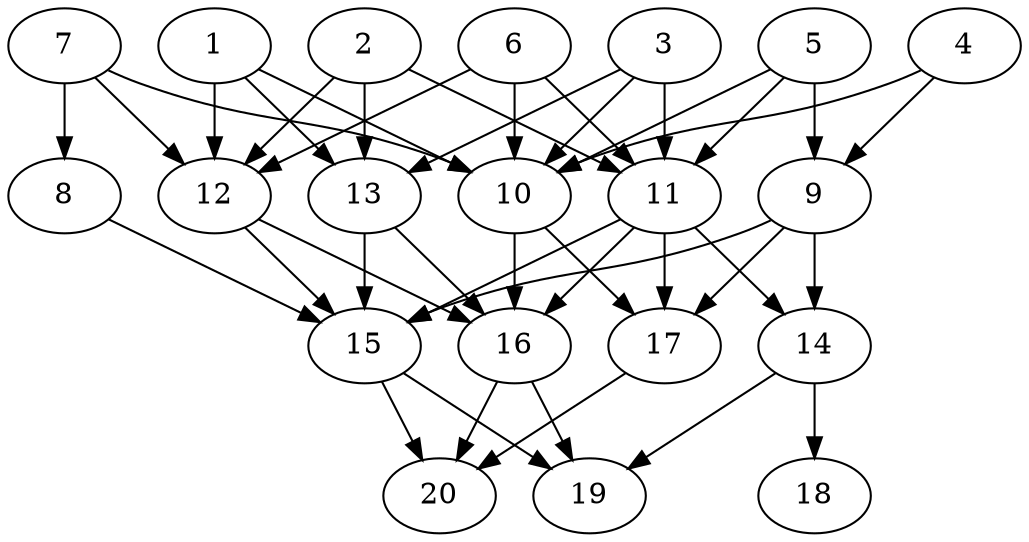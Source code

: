 // DAG automatically generated by daggen at Tue Jul 23 14:33:40 2019
// ./daggen --dot -n 20 --ccr 0.5 --fat 0.6 --regular 0.5 --density 0.8 --mindata 5242880 --maxdata 52428800 
digraph G {
  1 [size="81729536", alpha="0.13", expect_size="40864768"] 
  1 -> 10 [size ="40864768"]
  1 -> 12 [size ="40864768"]
  1 -> 13 [size ="40864768"]
  2 [size="88950784", alpha="0.00", expect_size="44475392"] 
  2 -> 11 [size ="44475392"]
  2 -> 12 [size ="44475392"]
  2 -> 13 [size ="44475392"]
  3 [size="31737856", alpha="0.10", expect_size="15868928"] 
  3 -> 10 [size ="15868928"]
  3 -> 11 [size ="15868928"]
  3 -> 13 [size ="15868928"]
  4 [size="98402304", alpha="0.00", expect_size="49201152"] 
  4 -> 9 [size ="49201152"]
  4 -> 10 [size ="49201152"]
  5 [size="19597312", alpha="0.05", expect_size="9798656"] 
  5 -> 9 [size ="9798656"]
  5 -> 10 [size ="9798656"]
  5 -> 11 [size ="9798656"]
  6 [size="63266816", alpha="0.19", expect_size="31633408"] 
  6 -> 10 [size ="31633408"]
  6 -> 11 [size ="31633408"]
  6 -> 12 [size ="31633408"]
  7 [size="92463104", alpha="0.20", expect_size="46231552"] 
  7 -> 8 [size ="46231552"]
  7 -> 10 [size ="46231552"]
  7 -> 12 [size ="46231552"]
  8 [size="59058176", alpha="0.17", expect_size="29529088"] 
  8 -> 15 [size ="29529088"]
  9 [size="56301568", alpha="0.06", expect_size="28150784"] 
  9 -> 14 [size ="28150784"]
  9 -> 15 [size ="28150784"]
  9 -> 17 [size ="28150784"]
  10 [size="29728768", alpha="0.12", expect_size="14864384"] 
  10 -> 16 [size ="14864384"]
  10 -> 17 [size ="14864384"]
  11 [size="11687936", alpha="0.14", expect_size="5843968"] 
  11 -> 14 [size ="5843968"]
  11 -> 15 [size ="5843968"]
  11 -> 16 [size ="5843968"]
  11 -> 17 [size ="5843968"]
  12 [size="74819584", alpha="0.15", expect_size="37409792"] 
  12 -> 15 [size ="37409792"]
  12 -> 16 [size ="37409792"]
  13 [size="77060096", alpha="0.19", expect_size="38530048"] 
  13 -> 15 [size ="38530048"]
  13 -> 16 [size ="38530048"]
  14 [size="30414848", alpha="0.05", expect_size="15207424"] 
  14 -> 18 [size ="15207424"]
  14 -> 19 [size ="15207424"]
  15 [size="31094784", alpha="0.10", expect_size="15547392"] 
  15 -> 19 [size ="15547392"]
  15 -> 20 [size ="15547392"]
  16 [size="55748608", alpha="0.01", expect_size="27874304"] 
  16 -> 19 [size ="27874304"]
  16 -> 20 [size ="27874304"]
  17 [size="52961280", alpha="0.04", expect_size="26480640"] 
  17 -> 20 [size ="26480640"]
  18 [size="51017728", alpha="0.20", expect_size="25508864"] 
  19 [size="37617664", alpha="0.00", expect_size="18808832"] 
  20 [size="65429504", alpha="0.12", expect_size="32714752"] 
}
